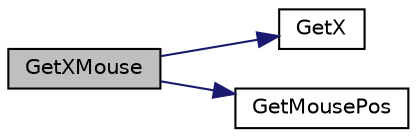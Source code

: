 digraph "GetXMouse"
{
  edge [fontname="Helvetica",fontsize="10",labelfontname="Helvetica",labelfontsize="10"];
  node [fontname="Helvetica",fontsize="10",shape=record];
  rankdir="LR";
  Node1 [label="GetXMouse",height=0.2,width=0.4,color="black", fillcolor="grey75", style="filled", fontcolor="black"];
  Node1 -> Node2 [color="midnightblue",fontsize="10",style="solid"];
  Node2 [label="GetX",height=0.2,width=0.4,color="black", fillcolor="white", style="filled",URL="$parsefunction_8c.html#a2f1ce1fc3533578da89e9d9e566769af"];
  Node1 -> Node3 [color="midnightblue",fontsize="10",style="solid"];
  Node3 [label="GetMousePos",height=0.2,width=0.4,color="black", fillcolor="white", style="filled",URL="$parsefunction_8c.html#a9f48ba431a0a1cfb77ac410398303773"];
}
